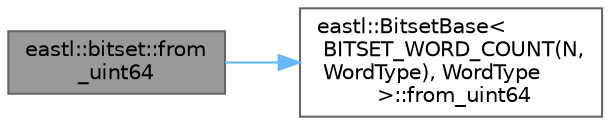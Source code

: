 digraph "eastl::bitset::from_uint64"
{
 // LATEX_PDF_SIZE
  bgcolor="transparent";
  edge [fontname=Helvetica,fontsize=10,labelfontname=Helvetica,labelfontsize=10];
  node [fontname=Helvetica,fontsize=10,shape=box,height=0.2,width=0.4];
  rankdir="LR";
  Node1 [id="Node000001",label="eastl::bitset::from\l_uint64",height=0.2,width=0.4,color="gray40", fillcolor="grey60", style="filled", fontcolor="black",tooltip=" "];
  Node1 -> Node2 [id="edge2_Node000001_Node000002",color="steelblue1",style="solid",tooltip=" "];
  Node2 [id="Node000002",label="eastl::BitsetBase\<\l BITSET_WORD_COUNT(N,\l WordType), WordType\l \>::from_uint64",height=0.2,width=0.4,color="grey40", fillcolor="white", style="filled",URL="$structeastl_1_1_bitset_base.html#af613177a7fd813bb185b8d22a3c0f4db",tooltip=" "];
}
